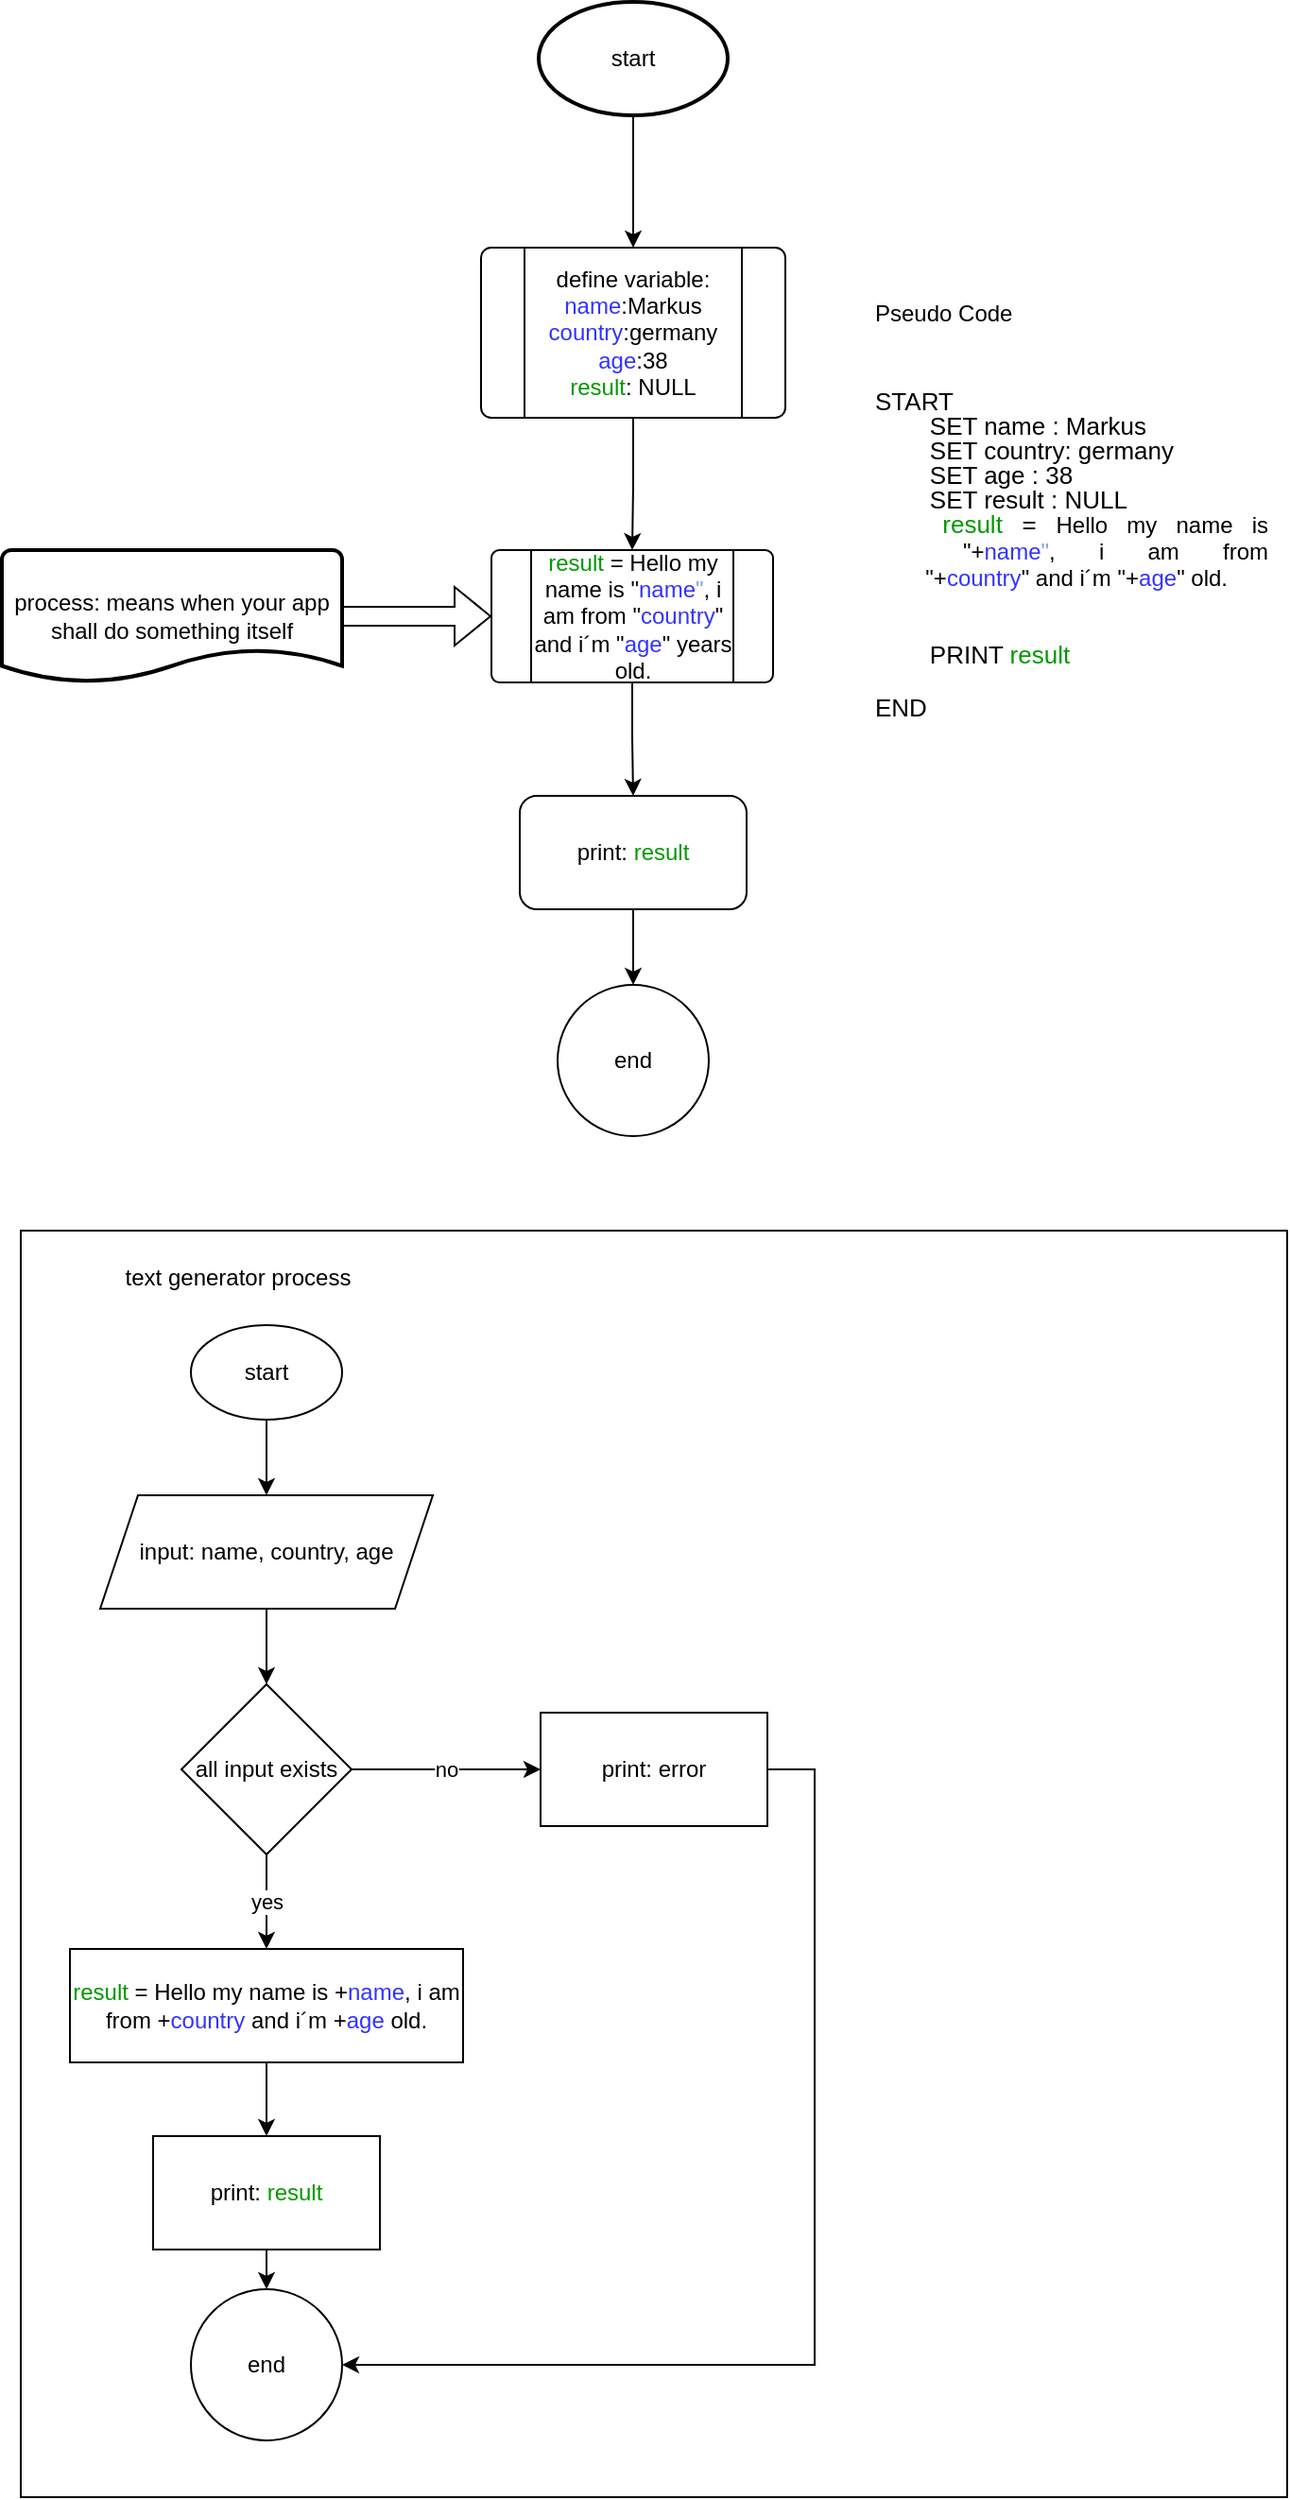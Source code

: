 <mxfile version="28.1.2">
  <diagram name="Seite-1" id="5c7HCJ0KsOnFXkgonr8n">
    <mxGraphModel dx="752" dy="569" grid="1" gridSize="10" guides="1" tooltips="1" connect="1" arrows="1" fold="1" page="1" pageScale="1" pageWidth="827" pageHeight="1169" math="0" shadow="0">
      <root>
        <mxCell id="0" />
        <mxCell id="1" parent="0" />
        <mxCell id="FLNs1Q71Qrn9vDn5VVuS-6" value="" style="edgeStyle=orthogonalEdgeStyle;rounded=0;orthogonalLoop=1;jettySize=auto;html=1;" edge="1" parent="1" source="FLNs1Q71Qrn9vDn5VVuS-2" target="FLNs1Q71Qrn9vDn5VVuS-3">
          <mxGeometry relative="1" as="geometry" />
        </mxCell>
        <mxCell id="FLNs1Q71Qrn9vDn5VVuS-2" value="start" style="strokeWidth=2;html=1;shape=mxgraph.flowchart.start_1;whiteSpace=wrap;" vertex="1" parent="1">
          <mxGeometry x="364" y="40" width="100" height="60" as="geometry" />
        </mxCell>
        <mxCell id="FLNs1Q71Qrn9vDn5VVuS-7" value="" style="edgeStyle=orthogonalEdgeStyle;rounded=0;orthogonalLoop=1;jettySize=auto;html=1;" edge="1" parent="1" source="FLNs1Q71Qrn9vDn5VVuS-3" target="FLNs1Q71Qrn9vDn5VVuS-4">
          <mxGeometry relative="1" as="geometry" />
        </mxCell>
        <mxCell id="FLNs1Q71Qrn9vDn5VVuS-3" value="define variable:&lt;div&gt;&lt;font style=&quot;color: rgb(51, 51, 255);&quot;&gt;name&lt;/font&gt;:Markus&lt;/div&gt;&lt;div&gt;&lt;font style=&quot;color: rgb(51, 51, 255);&quot;&gt;country&lt;/font&gt;:germany&lt;/div&gt;&lt;div&gt;&lt;font style=&quot;color: rgb(51, 51, 255);&quot;&gt;age&lt;/font&gt;:38&lt;br&gt;&lt;font style=&quot;color: rgb(0, 153, 0);&quot;&gt;result&lt;/font&gt;: NULL&lt;/div&gt;" style="verticalLabelPosition=middle;verticalAlign=middle;html=1;shape=process;whiteSpace=wrap;rounded=1;size=0.14;arcSize=6;labelPosition=center;align=center;" vertex="1" parent="1">
          <mxGeometry x="333.5" y="170" width="161" height="90" as="geometry" />
        </mxCell>
        <mxCell id="FLNs1Q71Qrn9vDn5VVuS-11" style="edgeStyle=orthogonalEdgeStyle;rounded=0;orthogonalLoop=1;jettySize=auto;html=1;entryX=0.5;entryY=0;entryDx=0;entryDy=0;" edge="1" parent="1" source="FLNs1Q71Qrn9vDn5VVuS-4" target="FLNs1Q71Qrn9vDn5VVuS-9">
          <mxGeometry relative="1" as="geometry" />
        </mxCell>
        <mxCell id="FLNs1Q71Qrn9vDn5VVuS-4" value="&lt;font style=&quot;color: rgb(0, 153, 0);&quot;&gt;result&lt;/font&gt; = Hello my name is &quot;&lt;font style=&quot;color: rgb(51, 51, 255);&quot;&gt;name&lt;/font&gt;&lt;font style=&quot;color: rgb(126, 166, 224);&quot;&gt;&quot;&lt;/font&gt;, i am from &quot;&lt;font style=&quot;color: rgb(51, 51, 255);&quot;&gt;country&lt;/font&gt;&quot; and i´m &quot;&lt;font style=&quot;color: rgb(51, 51, 255);&quot;&gt;age&lt;/font&gt;&quot; years old." style="verticalLabelPosition=middle;verticalAlign=middle;html=1;shape=process;whiteSpace=wrap;rounded=1;size=0.14;arcSize=6;labelPosition=center;align=center;" vertex="1" parent="1">
          <mxGeometry x="339" y="330" width="149" height="70" as="geometry" />
        </mxCell>
        <mxCell id="FLNs1Q71Qrn9vDn5VVuS-8" value="process: means when your app shall do something itself" style="strokeWidth=2;html=1;shape=mxgraph.flowchart.document2;whiteSpace=wrap;size=0.25;" vertex="1" parent="1">
          <mxGeometry x="80" y="330" width="180" height="70" as="geometry" />
        </mxCell>
        <mxCell id="FLNs1Q71Qrn9vDn5VVuS-12" style="edgeStyle=orthogonalEdgeStyle;rounded=0;orthogonalLoop=1;jettySize=auto;html=1;entryX=0.5;entryY=0;entryDx=0;entryDy=0;" edge="1" parent="1" source="FLNs1Q71Qrn9vDn5VVuS-9" target="FLNs1Q71Qrn9vDn5VVuS-10">
          <mxGeometry relative="1" as="geometry" />
        </mxCell>
        <mxCell id="FLNs1Q71Qrn9vDn5VVuS-9" value="print: &lt;font style=&quot;color: rgb(0, 153, 0);&quot;&gt;result&lt;/font&gt;" style="rounded=1;whiteSpace=wrap;html=1;" vertex="1" parent="1">
          <mxGeometry x="354" y="460" width="120" height="60" as="geometry" />
        </mxCell>
        <mxCell id="FLNs1Q71Qrn9vDn5VVuS-10" value="end" style="ellipse;whiteSpace=wrap;html=1;aspect=fixed;" vertex="1" parent="1">
          <mxGeometry x="374" y="560" width="80" height="80" as="geometry" />
        </mxCell>
        <mxCell id="FLNs1Q71Qrn9vDn5VVuS-13" value="" style="whiteSpace=wrap;html=1;aspect=fixed;" vertex="1" parent="1">
          <mxGeometry x="90" y="690" width="670" height="670" as="geometry" />
        </mxCell>
        <mxCell id="FLNs1Q71Qrn9vDn5VVuS-14" value="text generator process" style="text;html=1;align=center;verticalAlign=middle;whiteSpace=wrap;rounded=0;" vertex="1" parent="1">
          <mxGeometry x="110" y="700" width="190" height="30" as="geometry" />
        </mxCell>
        <mxCell id="FLNs1Q71Qrn9vDn5VVuS-26" value="" style="edgeStyle=orthogonalEdgeStyle;rounded=0;orthogonalLoop=1;jettySize=auto;html=1;" edge="1" parent="1" source="FLNs1Q71Qrn9vDn5VVuS-15" target="FLNs1Q71Qrn9vDn5VVuS-17">
          <mxGeometry relative="1" as="geometry" />
        </mxCell>
        <mxCell id="FLNs1Q71Qrn9vDn5VVuS-15" value="start" style="ellipse;whiteSpace=wrap;html=1;" vertex="1" parent="1">
          <mxGeometry x="180" y="740" width="80" height="50" as="geometry" />
        </mxCell>
        <mxCell id="FLNs1Q71Qrn9vDn5VVuS-27" value="" style="edgeStyle=orthogonalEdgeStyle;rounded=0;orthogonalLoop=1;jettySize=auto;html=1;" edge="1" parent="1" source="FLNs1Q71Qrn9vDn5VVuS-17" target="FLNs1Q71Qrn9vDn5VVuS-19">
          <mxGeometry relative="1" as="geometry" />
        </mxCell>
        <mxCell id="FLNs1Q71Qrn9vDn5VVuS-17" value="input: name, country, age" style="shape=parallelogram;perimeter=parallelogramPerimeter;whiteSpace=wrap;html=1;fixedSize=1;" vertex="1" parent="1">
          <mxGeometry x="132" y="830" width="176" height="60" as="geometry" />
        </mxCell>
        <mxCell id="FLNs1Q71Qrn9vDn5VVuS-28" value="no" style="edgeStyle=orthogonalEdgeStyle;rounded=0;orthogonalLoop=1;jettySize=auto;html=1;" edge="1" parent="1" source="FLNs1Q71Qrn9vDn5VVuS-19" target="FLNs1Q71Qrn9vDn5VVuS-22">
          <mxGeometry relative="1" as="geometry" />
        </mxCell>
        <mxCell id="FLNs1Q71Qrn9vDn5VVuS-30" value="yes" style="edgeStyle=orthogonalEdgeStyle;rounded=0;orthogonalLoop=1;jettySize=auto;html=1;" edge="1" parent="1" source="FLNs1Q71Qrn9vDn5VVuS-19" target="FLNs1Q71Qrn9vDn5VVuS-21">
          <mxGeometry relative="1" as="geometry" />
        </mxCell>
        <mxCell id="FLNs1Q71Qrn9vDn5VVuS-19" value="all input exists" style="rhombus;whiteSpace=wrap;html=1;" vertex="1" parent="1">
          <mxGeometry x="175" y="930" width="90" height="90" as="geometry" />
        </mxCell>
        <mxCell id="FLNs1Q71Qrn9vDn5VVuS-31" value="" style="edgeStyle=orthogonalEdgeStyle;rounded=0;orthogonalLoop=1;jettySize=auto;html=1;" edge="1" parent="1" source="FLNs1Q71Qrn9vDn5VVuS-21" target="FLNs1Q71Qrn9vDn5VVuS-24">
          <mxGeometry relative="1" as="geometry" />
        </mxCell>
        <mxCell id="FLNs1Q71Qrn9vDn5VVuS-21" value="&lt;div&gt;&lt;font style=&quot;color: rgb(0, 0, 0);&quot;&gt;&lt;font style=&quot;color: rgb(0, 153, 0);&quot;&gt;result&lt;/font&gt;&amp;nbsp;= Hello my name is +&lt;font style=&quot;color: rgb(51, 51, 255);&quot;&gt;name&lt;/font&gt;, i am from +&lt;font style=&quot;color: rgb(51, 51, 255);&quot;&gt;country&lt;/font&gt;&amp;nbsp;and i´m +&lt;font style=&quot;color: rgb(51, 51, 255);&quot;&gt;age&lt;/font&gt;&amp;nbsp;old.&lt;/font&gt;&lt;/div&gt;" style="rounded=0;whiteSpace=wrap;html=1;" vertex="1" parent="1">
          <mxGeometry x="116" y="1070" width="208" height="60" as="geometry" />
        </mxCell>
        <mxCell id="FLNs1Q71Qrn9vDn5VVuS-29" style="edgeStyle=orthogonalEdgeStyle;rounded=0;orthogonalLoop=1;jettySize=auto;html=1;entryX=1;entryY=0.5;entryDx=0;entryDy=0;" edge="1" parent="1" source="FLNs1Q71Qrn9vDn5VVuS-22" target="FLNs1Q71Qrn9vDn5VVuS-23">
          <mxGeometry relative="1" as="geometry">
            <Array as="points">
              <mxPoint x="510" y="975" />
              <mxPoint x="510" y="1290" />
            </Array>
          </mxGeometry>
        </mxCell>
        <mxCell id="FLNs1Q71Qrn9vDn5VVuS-22" value="print: error" style="rounded=0;whiteSpace=wrap;html=1;" vertex="1" parent="1">
          <mxGeometry x="365" y="945" width="120" height="60" as="geometry" />
        </mxCell>
        <mxCell id="FLNs1Q71Qrn9vDn5VVuS-23" value="end" style="ellipse;whiteSpace=wrap;html=1;aspect=fixed;" vertex="1" parent="1">
          <mxGeometry x="180" y="1250" width="80" height="80" as="geometry" />
        </mxCell>
        <mxCell id="FLNs1Q71Qrn9vDn5VVuS-32" value="" style="edgeStyle=orthogonalEdgeStyle;rounded=0;orthogonalLoop=1;jettySize=auto;html=1;" edge="1" parent="1" source="FLNs1Q71Qrn9vDn5VVuS-24" target="FLNs1Q71Qrn9vDn5VVuS-23">
          <mxGeometry relative="1" as="geometry" />
        </mxCell>
        <mxCell id="FLNs1Q71Qrn9vDn5VVuS-24" value="print: &lt;font style=&quot;color: rgb(0, 153, 0);&quot;&gt;result&lt;/font&gt;" style="rounded=0;whiteSpace=wrap;html=1;" vertex="1" parent="1">
          <mxGeometry x="160" y="1169" width="120" height="60" as="geometry" />
        </mxCell>
        <mxCell id="FLNs1Q71Qrn9vDn5VVuS-25" value="&lt;h1 style=&quot;margin-top: 0px;&quot;&gt;&lt;div style=&quot;text-align: justify;&quot;&gt;&lt;span style=&quot;background-color: transparent; color: light-dark(rgb(0, 0, 0), rgb(255, 255, 255)); font-size: 12px; font-weight: normal;&quot;&gt;Pseudo Code&lt;/span&gt;&lt;/div&gt;&lt;span style=&quot;background-color: transparent;&quot;&gt;&lt;div style=&quot;text-align: justify;&quot;&gt;&lt;span style=&quot;font-weight: 400;&quot;&gt;&lt;br&gt;&lt;/span&gt;&lt;/div&gt;&lt;font style=&quot;font-weight: normal; line-height: 100%; font-size: 13px;&quot; face=&quot;Helvetica&quot;&gt;&lt;div style=&quot;color: light-dark(rgb(0, 0, 0), rgb(255, 255, 255)); text-align: justify;&quot;&gt;&lt;span style=&quot;color: light-dark(rgb(0, 0, 0), rgb(255, 255, 255)); background-color: transparent;&quot;&gt;START&lt;/span&gt;&lt;/div&gt;&lt;span style=&quot;color: light-dark(rgb(0, 0, 0), rgb(255, 255, 255)); white-space: pre;&quot;&gt;&lt;div style=&quot;text-align: justify;&quot;&gt;&lt;span style=&quot;color: light-dark(rgb(0, 0, 0), rgb(255, 255, 255)); background-color: transparent;&quot;&gt;&#x9;&lt;/span&gt;&lt;span style=&quot;color: light-dark(rgb(0, 0, 0), rgb(255, 255, 255)); background-color: transparent; white-space: normal;&quot;&gt;SET name : Markus&lt;/span&gt;&lt;/div&gt;&lt;/span&gt;&lt;span style=&quot;color: light-dark(rgb(0, 0, 0), rgb(255, 255, 255)); white-space: pre;&quot;&gt;&lt;div style=&quot;text-align: justify;&quot;&gt;&lt;span style=&quot;color: light-dark(rgb(0, 0, 0), rgb(255, 255, 255)); background-color: transparent;&quot;&gt;&#x9;&lt;/span&gt;&lt;span style=&quot;color: light-dark(rgb(0, 0, 0), rgb(255, 255, 255)); background-color: transparent; white-space: normal;&quot;&gt;SET country: germany&lt;/span&gt;&lt;/div&gt;&lt;/span&gt;&lt;span style=&quot;color: light-dark(rgb(0, 0, 0), rgb(255, 255, 255)); white-space: pre;&quot;&gt;&lt;div style=&quot;text-align: justify;&quot;&gt;&lt;span style=&quot;color: light-dark(rgb(0, 0, 0), rgb(255, 255, 255)); background-color: transparent;&quot;&gt;&#x9;&lt;/span&gt;&lt;span style=&quot;color: light-dark(rgb(0, 0, 0), rgb(255, 255, 255)); background-color: transparent; white-space: normal;&quot;&gt;SET age : 38&lt;/span&gt;&lt;/div&gt;&lt;/span&gt;&lt;span style=&quot;color: light-dark(rgb(0, 0, 0), rgb(255, 255, 255)); white-space: pre;&quot;&gt;&lt;div style=&quot;text-align: justify;&quot;&gt;&lt;span style=&quot;color: light-dark(rgb(0, 0, 0), rgb(255, 255, 255)); background-color: transparent;&quot;&gt;&#x9;&lt;/span&gt;&lt;span style=&quot;color: light-dark(rgb(0, 0, 0), rgb(255, 255, 255)); background-color: transparent; white-space: normal;&quot;&gt;SET result : NULL&lt;/span&gt;&lt;/div&gt;&lt;/span&gt;&lt;span style=&quot;white-space: pre;&quot;&gt;&lt;div style=&quot;text-align: justify;&quot;&gt;&lt;span style=&quot;background-color: transparent; font-size: 12px; white-space: normal;&quot;&gt;&lt;font style=&quot;line-height: 100%; font-size: 13px;&quot; face=&quot;Helvetica&quot;&gt;&lt;span style=&quot;color: light-dark(rgb(0, 0, 0), rgb(255, 255, 255)); white-space: pre;&quot;&gt;&#x9;&lt;/span&gt;&lt;font style=&quot;color: light-dark(rgb(0, 153, 0), rgb(255, 255, 255));&quot;&gt;result&lt;/font&gt;&lt;/font&gt;&lt;font style=&quot;color: light-dark(rgb(0, 0, 0), rgb(255, 255, 255)); line-height: 100%; font-size: 13px;&quot; face=&quot;Helvetica&quot;&gt; =&amp;nbsp;&lt;/font&gt;&lt;/span&gt;&lt;span style=&quot;color: light-dark(rgb(0, 0, 0), rgb(255, 255, 255)); background-color: transparent; white-space: normal; font-size: 12px; text-align: center;&quot;&gt;Hello my name is &lt;span style=&quot;white-space: pre;&quot;&gt;&#x9;&lt;/span&gt;&quot;+&lt;/span&gt;&lt;font style=&quot;color: rgb(51, 51, 255); background-color: transparent; white-space: normal; font-size: 12px; text-align: center;&quot;&gt;name&lt;/font&gt;&lt;font style=&quot;color: rgb(126, 166, 224); background-color: transparent; white-space: normal; font-size: 12px; text-align: center;&quot;&gt;&quot;&lt;/font&gt;&lt;span style=&quot;color: light-dark(rgb(0, 0, 0), rgb(255, 255, 255)); background-color: transparent; white-space: normal; font-size: 12px; text-align: center;&quot;&gt;, i am from &lt;span style=&quot;white-space: pre;&quot;&gt;&#x9;&lt;/span&gt;&quot;+&lt;/span&gt;&lt;font style=&quot;color: rgb(51, 51, 255); background-color: transparent; white-space: normal; font-size: 12px; text-align: center;&quot;&gt;country&lt;/font&gt;&lt;span style=&quot;color: light-dark(rgb(0, 0, 0), rgb(255, 255, 255)); background-color: transparent; white-space: normal; font-size: 12px; text-align: center;&quot;&gt;&quot; and i´m &quot;+&lt;/span&gt;&lt;font style=&quot;color: rgb(51, 51, 255); background-color: transparent; white-space: normal; font-size: 12px; text-align: center;&quot;&gt;age&lt;/font&gt;&lt;span style=&quot;color: light-dark(rgb(0, 0, 0), rgb(255, 255, 255)); background-color: transparent; white-space: normal; font-size: 12px; text-align: center;&quot;&gt;&quot; old.&lt;/span&gt;&lt;/div&gt;&lt;/span&gt;&lt;/font&gt;&lt;/span&gt;&lt;/h1&gt;&lt;h1 style=&quot;margin-top: 0px;&quot;&gt;&lt;div style=&quot;text-align: justify;&quot;&gt;&lt;span style=&quot;font-size: 13px; background-color: transparent; color: light-dark(rgb(0, 0, 0), rgb(255, 255, 255)); font-weight: normal; white-space: pre;&quot;&gt;&#x9;&lt;/span&gt;&lt;span style=&quot;font-size: 13px; background-color: transparent; color: light-dark(rgb(0, 0, 0), rgb(255, 255, 255)); font-weight: normal;&quot;&gt;PRINT &lt;/span&gt;&lt;span style=&quot;font-size: 13px; background-color: transparent; font-weight: normal;&quot;&gt;&lt;font style=&quot;color: light-dark(rgb(0, 153, 0), rgb(255, 255, 255));&quot;&gt;result&lt;/font&gt;&lt;/span&gt;&lt;/div&gt;&lt;span style=&quot;background-color: transparent; color: light-dark(rgb(0, 0, 0), rgb(255, 255, 255)); font-weight: normal;&quot;&gt;&lt;div style=&quot;text-align: justify;&quot;&gt;&lt;span style=&quot;font-size: 13px; background-color: transparent; color: light-dark(rgb(0, 0, 0), rgb(255, 255, 255));&quot;&gt;END&lt;/span&gt;&lt;/div&gt;&lt;font style=&quot;line-height: 100%; font-size: 13px;&quot; face=&quot;Helvetica&quot;&gt;&lt;br&gt;&lt;/font&gt;&lt;br&gt;&lt;/span&gt;&lt;/h1&gt;" style="text;html=1;whiteSpace=wrap;overflow=hidden;rounded=0;" vertex="1" parent="1">
          <mxGeometry x="540" y="180" width="210" height="270" as="geometry" />
        </mxCell>
        <mxCell id="FLNs1Q71Qrn9vDn5VVuS-33" value="" style="shape=flexArrow;endArrow=classic;html=1;rounded=0;entryX=0;entryY=0.5;entryDx=0;entryDy=0;exitX=1;exitY=0.5;exitDx=0;exitDy=0;exitPerimeter=0;" edge="1" parent="1" source="FLNs1Q71Qrn9vDn5VVuS-8" target="FLNs1Q71Qrn9vDn5VVuS-4">
          <mxGeometry width="50" height="50" relative="1" as="geometry">
            <mxPoint x="270" y="390" as="sourcePoint" />
            <mxPoint x="320" y="340" as="targetPoint" />
          </mxGeometry>
        </mxCell>
      </root>
    </mxGraphModel>
  </diagram>
</mxfile>
